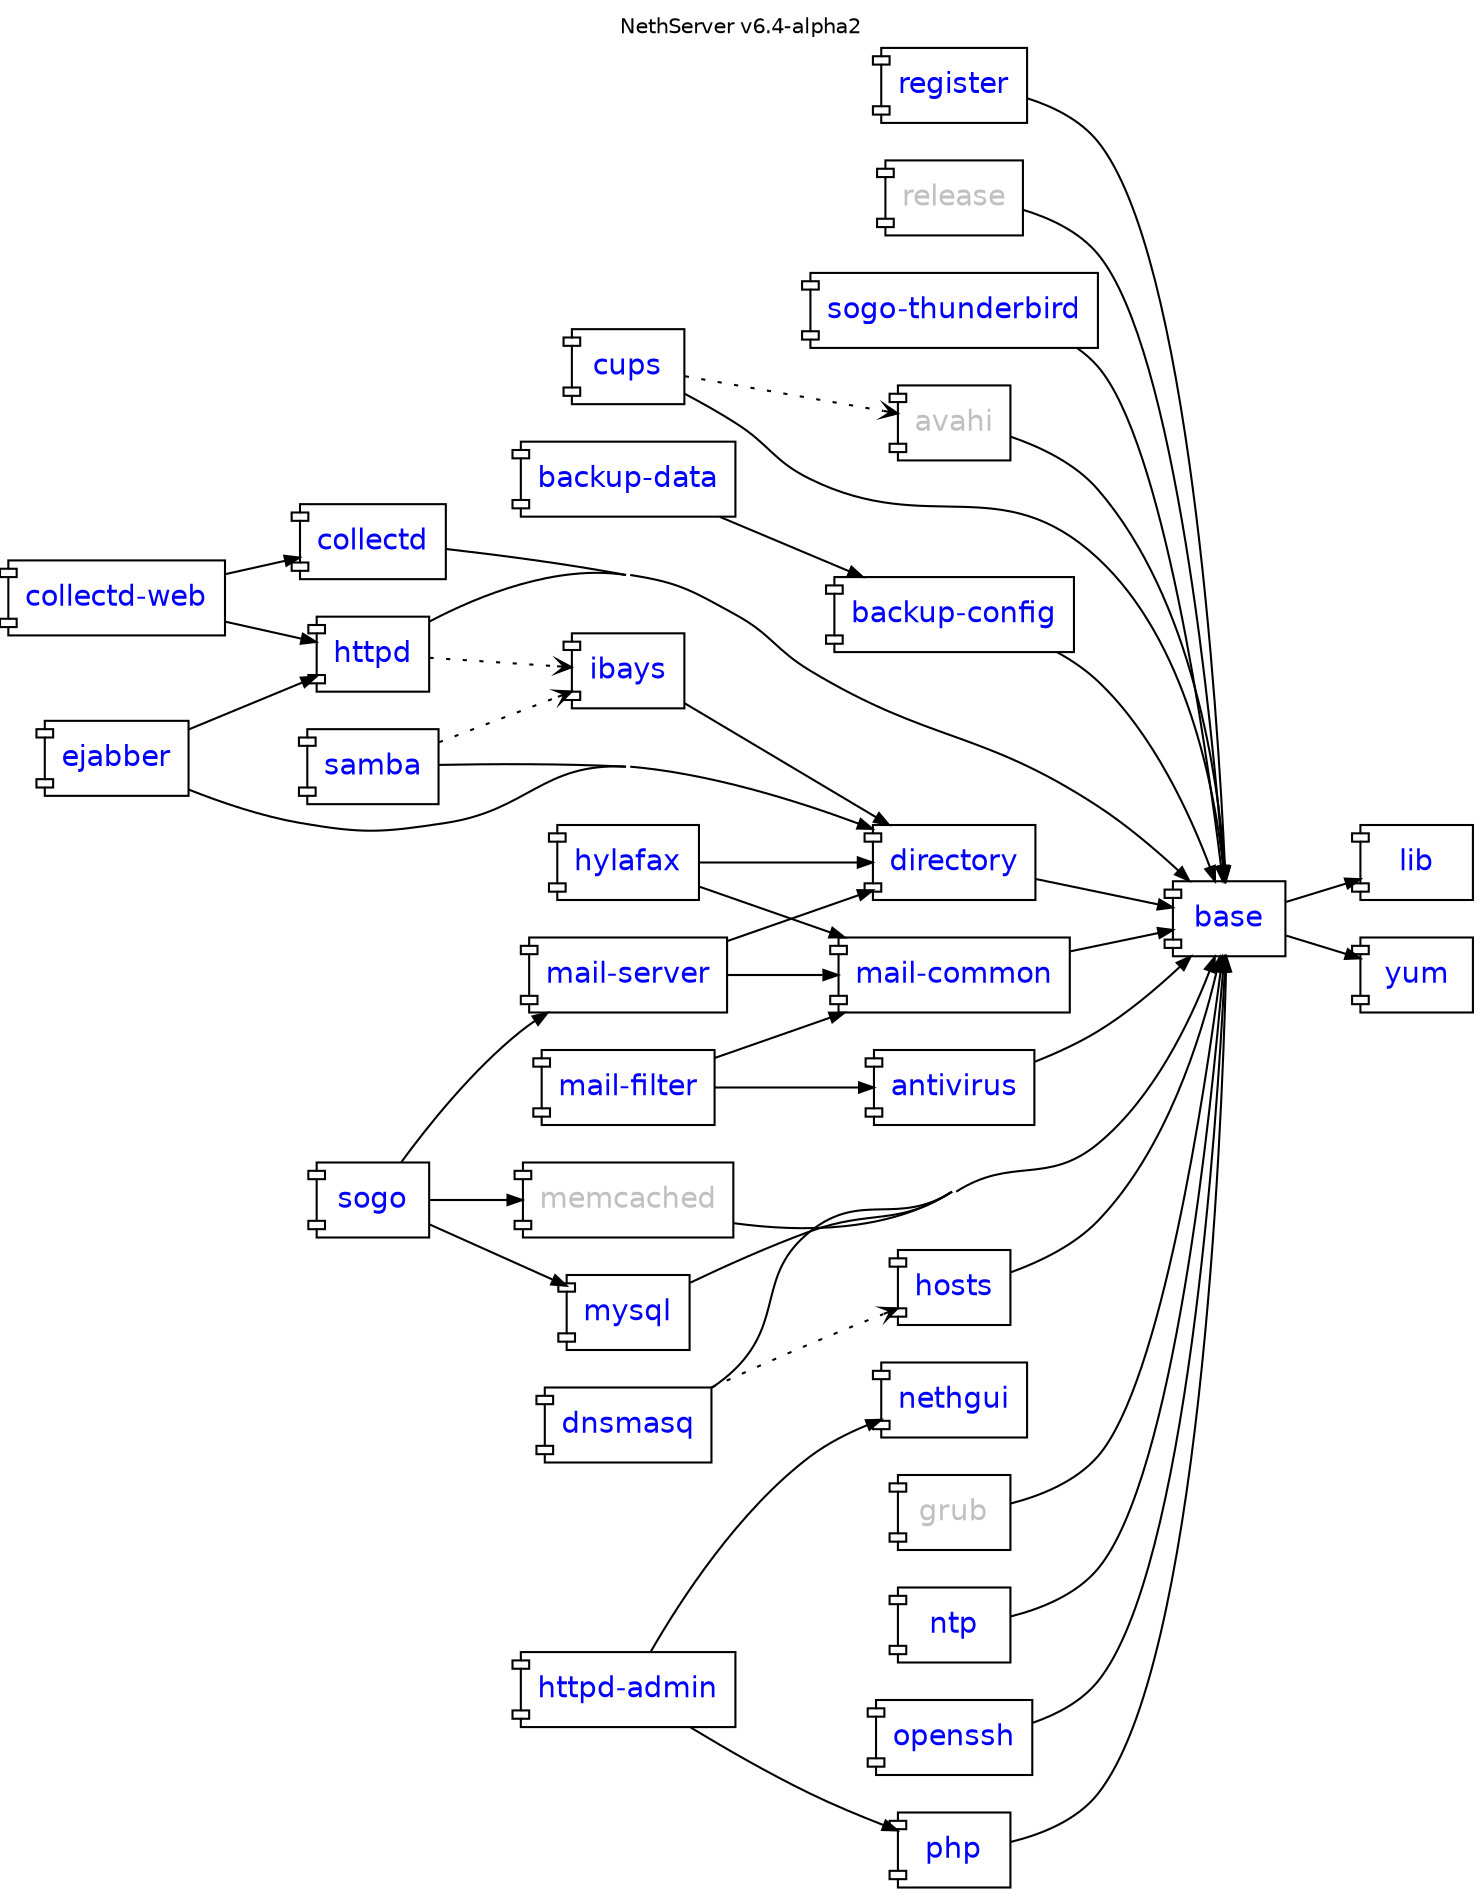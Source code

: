 digraph "v6.4-alpha2" {
    rankdir = "LR"; compound = true; concentrate = true; fontname = "Helvetica"; fontnames="svg"; fontsize=10.0; label="NethServer v6.4-alpha2"; labelloc = "t"

    node [shape="component",fontname="Helvetica"];
    edge [arrowsize=0.7];

    antivirus [fontcolor=blue,URL="http://dev.nethesis.it/projects/nethserver/wiki/nethserver-antivirus"];
    avahi [fontcolor=gray];
    backup_config [label="backup-config",fontcolor=blue,URL="http://dev.nethesis.it/projects/nethserver/wiki/nethserver-backup"];
    backup_data [label="backup-data",fontcolor=blue,URL="http://dev.nethesis.it/projects/nethserver/wiki/nethserver-backup"];   
    base [fontcolor=blue,URL="http://dev.nethesis.it/projects/nethserver/wiki/nethserver-base"];
    collectd [fontcolor=blue,URL="http://dev.nethesis.it/projects/nethserver/wiki/nethserver-collectd"];
    collectd_web [label="collectd-web",fontcolor=blue,URL="http://dev.nethesis.it/projects/nethserver/wiki/nethserver-collectd-web"];
    cups [fontcolor=blue,URL="http://dev.nethesis.it/projects/nethserver-cups/wiki/nethserver-cups"];
    directory [fontcolor=blue,URL="http://dev.nethesis.it/projects/nethserver/wiki/nethserver-directory"];
    dnsmasq [fontcolor=blue,URL="http://dev.nethesis.it/projects/nethserver/wiki/nethserver-dnsmasq"];
    ejabber [fontcolor=blue,URL="http://dev.nethesis.it/projects/nethserver-ejabberd/wiki/nethserver-ejabberd"];
    grub [fontcolor=gray];
    hosts [fontcolor=blue,URL="http://dev.nethesis.it/projects/nethserver/wiki/nethserver-hosts"];
    httpd_admin [fontcolor=blue,label="httpd-admin",URL="http://dev.nethesis.it/projects/nethserver/wiki/nethserver-httpd-admin"];
    httpd [fontcolor=blue,URL="http://dev.nethesis.it/projects/nethserver/wiki/nethserver-httpd"];
    hylafax [fontcolor=blue,URL="http://dev.nethesis.it/projects/nethserver-hylafax/wiki/nethserver-hylafax"];
    ibays [fontcolor=blue,URL="http://dev.nethesis.it/projects/nethserver/wiki/nethserver-ibays"];
    lib [fontcolor=blue,URL="http://dev.nethesis.it/projects/nethserver/wiki/nethserver-lib"];
    mail_common [label="mail-common",fontcolor=blue,URL="http://dev.nethesis.it/projects/nethserver/wiki/nethserver-mail-common"];
    mail_filter [label="mail-filter",fontcolor=blue,URL="http://dev.nethesis.it/projects/nethserver/wiki/nethserver-mail-filter"];
    mail_server [label="mail-server",fontcolor=blue,URL="http://dev.nethesis.it/projects/nethserver/wiki/nethserver-mail-server"];
    memcached [fontcolor=gray];
    mysql [fontcolor=blue,URL="http://dev.nethesis.it/projects/nethserver/wiki/nethserver-mysql"];
    nethgui [fontcolor=blue,URL="http://dev.nethesis.it/projects/nethgui"];
    ntp [fontcolor=blue,URL="http://dev.nethesis.it/projects/nethserver/wiki/nethserver-ntp"];
    openssh [fontcolor=blue,URL="http://dev.nethesis.it/projects/nethserver/wiki/nethserver-openssh"];
    php [fontcolor=blue,URL="http://dev.nethesis.it/projects/nethserver/wiki/nethserver-php"];
    register [fontcolor=blue,URL="http://dev.nethesis.it/projects/nethserver/wiki/nethserver-register"];
    release [fontcolor=gray];
    samba [fontcolor=blue,URL="http://dev.nethesis.it/projects/nethserver/wiki/nethserver-samba"];
    sogo [fontcolor=blue,URL="https://dev.nethesis.it/projects/nethserver/wiki/nethserver-sogo"];
    sogo_thunderbird [label="sogo-thunderbird",fontcolor=blue,URL="https://dev.nethesis.it/projects/nethserver/wiki/nethserver-sogo-thunderbird"];
    yum [fontcolor=blue,URL="http://dev.nethesis.it/projects/nethserver/wiki/nethserver-yum"];
		 
   
    
    base -> lib
    openssh -> base
    directory -> base
    samba -> directory
    ibays -> directory
    httpd -> base
    httpd -> ibays [style=dotted,arrowhead=vee];
    dnsmasq -> hosts [style=dotted,arrowhead=vee];
    dnsmasq -> base
    hosts -> base
    httpd_admin -> php
    httpd_admin -> nethgui
    samba -> ibays [style=dotted,arrowhead=vee];
    base -> yum
    ntp -> base
    php -> base
    mail_server -> directory
    mail_server -> mail_common
    mail_filter -> mail_common
    mail_filter -> antivirus
    mail_common -> base
    antivirus -> base
    release -> base
    grub -> base
    cups -> base
    avahi -> base
    cups -> avahi [style=dotted,arrowhead=vee];
    ejabber -> directory
    ejabber -> httpd
    mysql -> base
    hylafax -> directory
    hylafax -> mail_common
    sogo -> memcached
    sogo -> mail_server
    sogo -> mysql
    sogo_thunderbird -> base
    memcached -> base
    collectd -> base
    collectd_web -> collectd
    collectd_web -> httpd
    backup_config -> base
    backup_data -> backup_config
    register -> base

}
